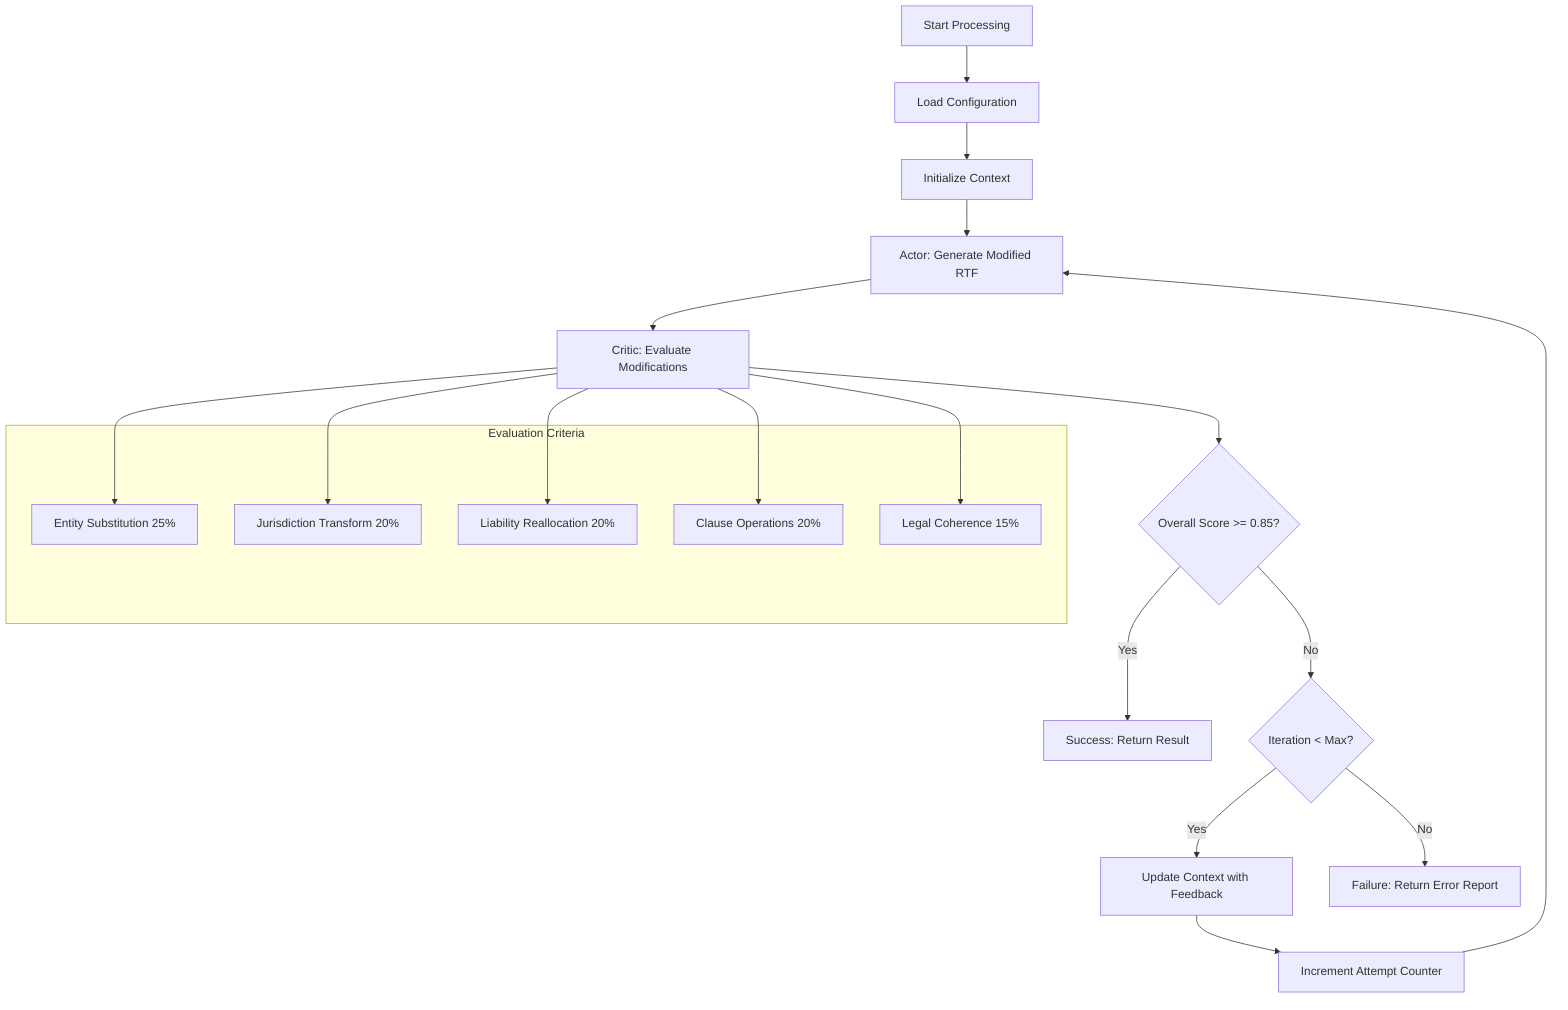 flowchart TD
    A[Start Processing] --> B[Load Configuration]
    B --> C[Initialize Context]
    C --> D[Actor: Generate Modified RTF]
    D --> E[Critic: Evaluate Modifications]
    E --> F{Overall Score >= 0.85?}
    
    F -->|Yes| G[Success: Return Result]
    F -->|No| H{Iteration < Max?}
    
    H -->|Yes| I[Update Context with Feedback]
    I --> J[Increment Attempt Counter]
    J --> D
    
    H -->|No| K[Failure: Return Error Report]
    
    subgraph "Evaluation Criteria"
        L[Entity Substitution 25%]
        M[Jurisdiction Transform 20%]
        N[Liability Reallocation 20%]
        O[Clause Operations 20%]
        P[Legal Coherence 15%]
    end
    
    E --> L
    E --> M
    E --> N
    E --> O
    E --> P